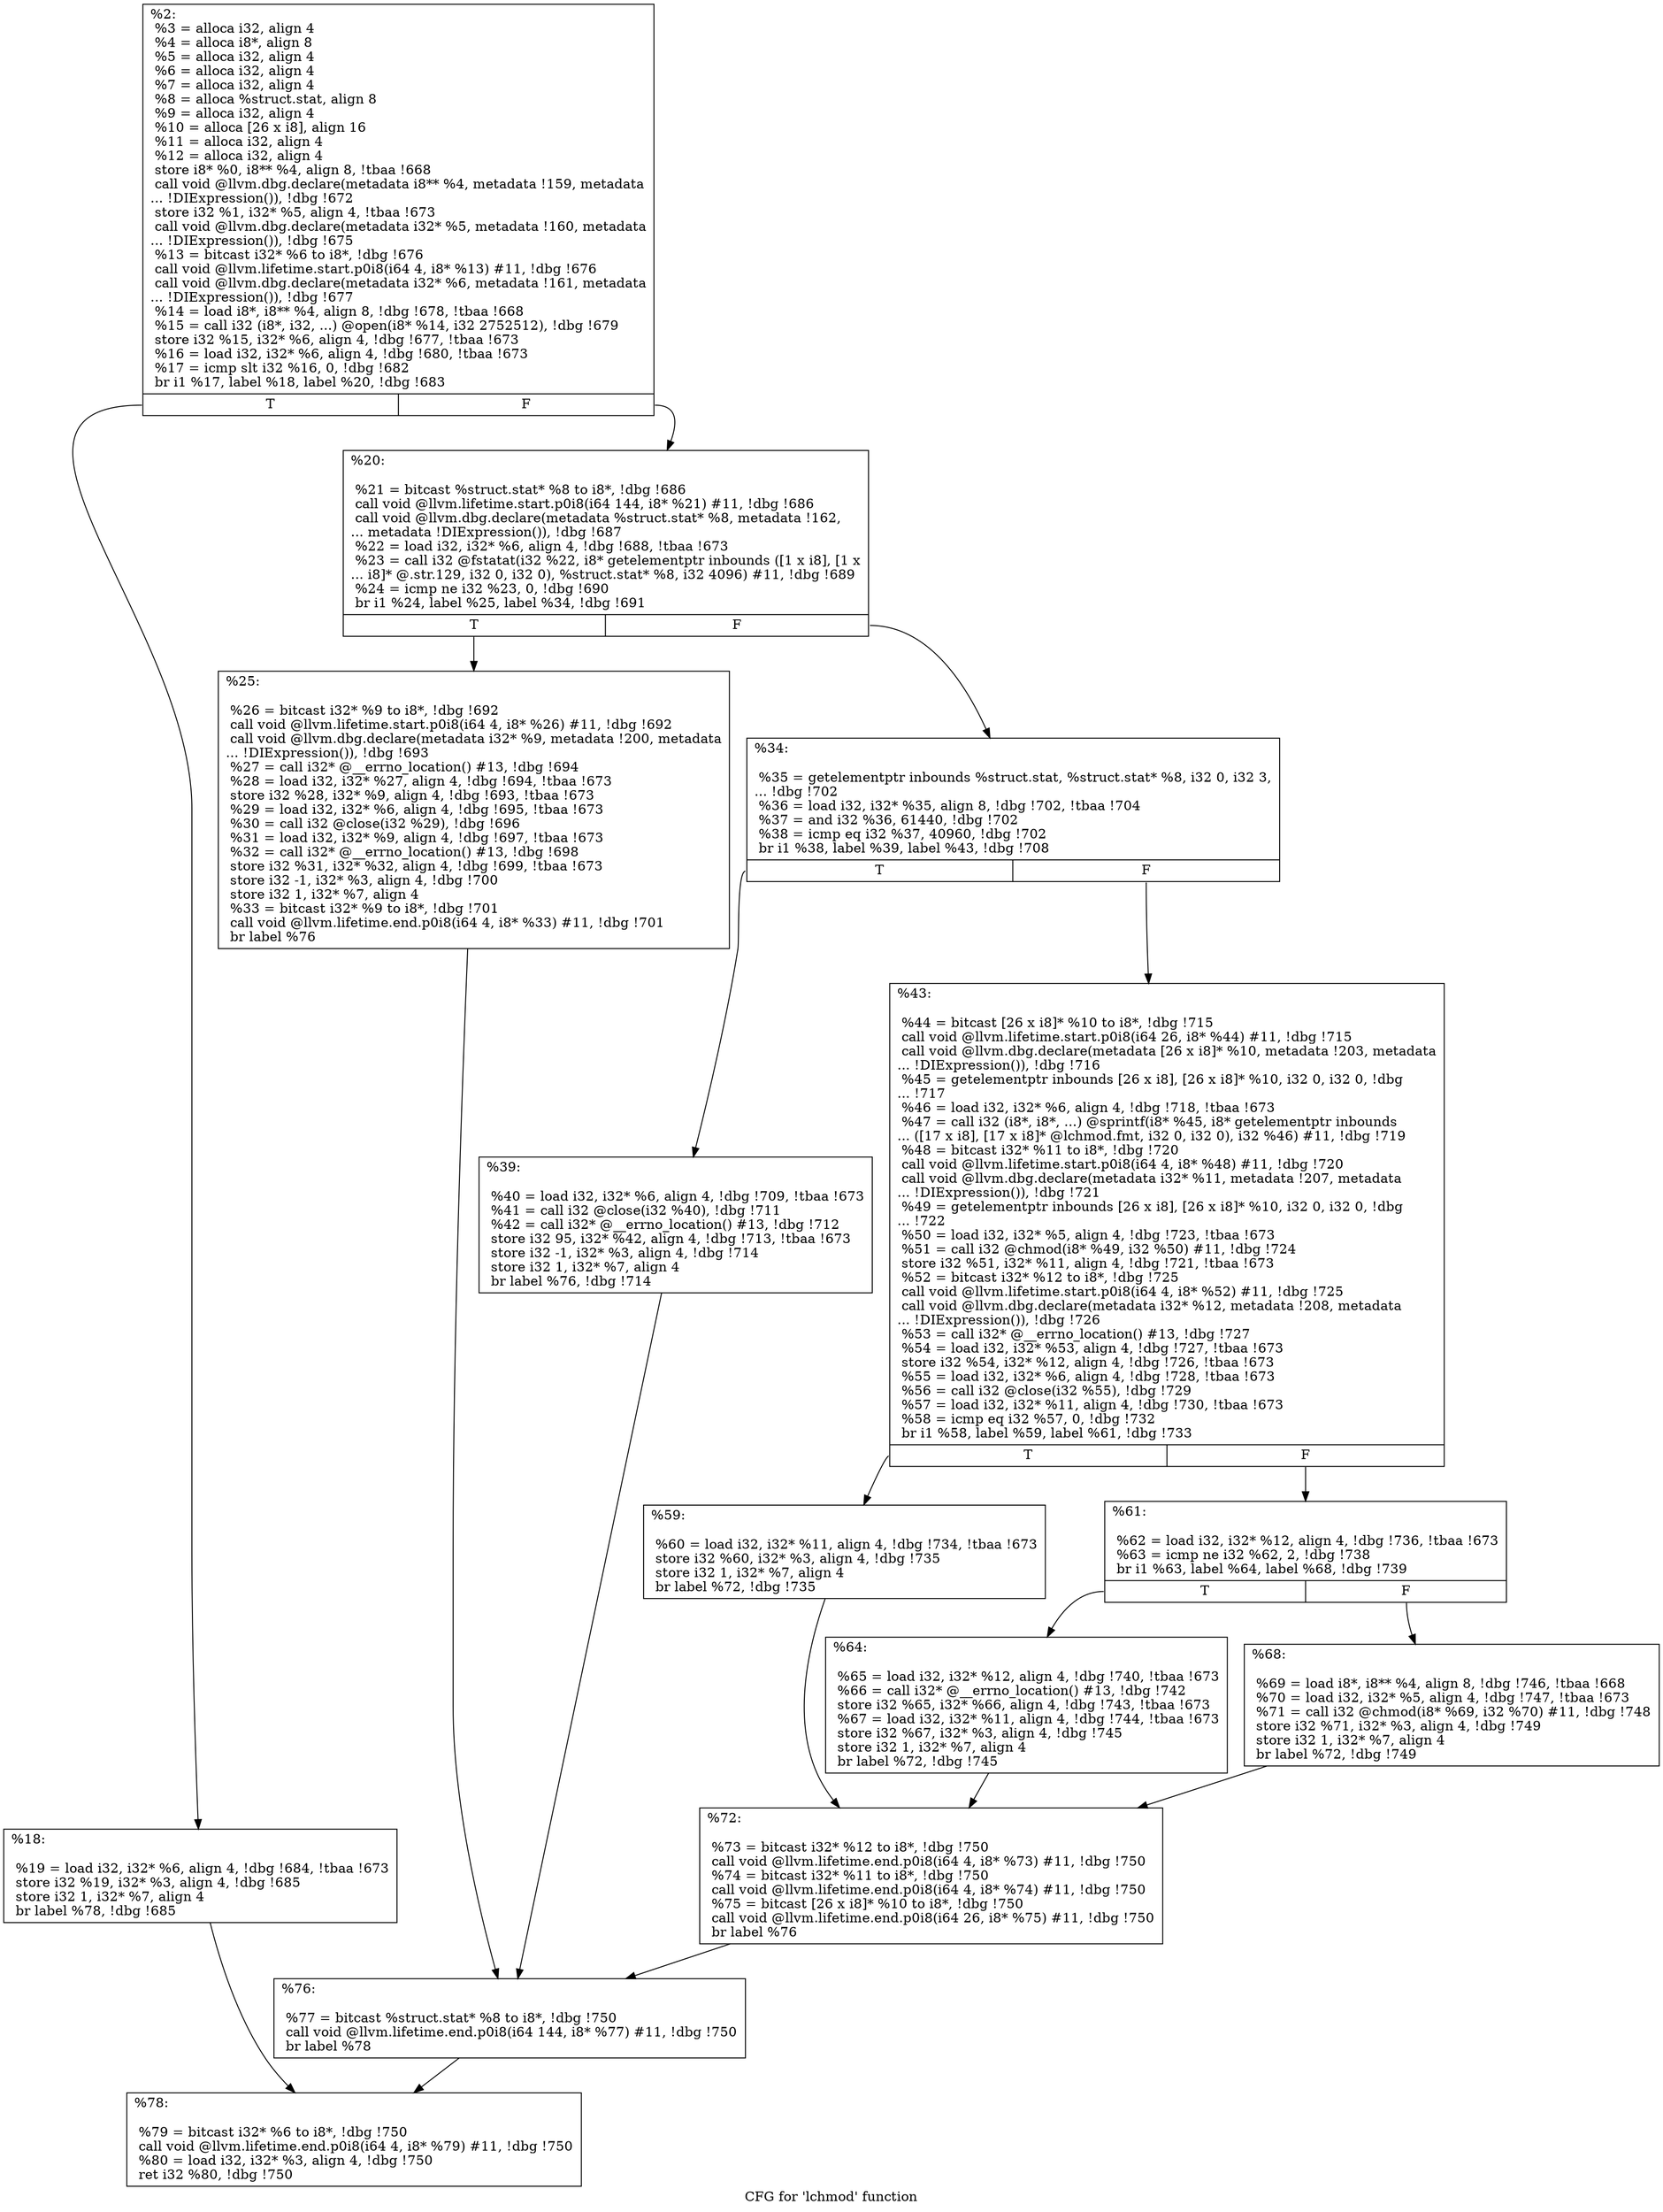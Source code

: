 digraph "CFG for 'lchmod' function" {
	label="CFG for 'lchmod' function";

	Node0x1dde9b0 [shape=record,label="{%2:\l  %3 = alloca i32, align 4\l  %4 = alloca i8*, align 8\l  %5 = alloca i32, align 4\l  %6 = alloca i32, align 4\l  %7 = alloca i32, align 4\l  %8 = alloca %struct.stat, align 8\l  %9 = alloca i32, align 4\l  %10 = alloca [26 x i8], align 16\l  %11 = alloca i32, align 4\l  %12 = alloca i32, align 4\l  store i8* %0, i8** %4, align 8, !tbaa !668\l  call void @llvm.dbg.declare(metadata i8** %4, metadata !159, metadata\l... !DIExpression()), !dbg !672\l  store i32 %1, i32* %5, align 4, !tbaa !673\l  call void @llvm.dbg.declare(metadata i32* %5, metadata !160, metadata\l... !DIExpression()), !dbg !675\l  %13 = bitcast i32* %6 to i8*, !dbg !676\l  call void @llvm.lifetime.start.p0i8(i64 4, i8* %13) #11, !dbg !676\l  call void @llvm.dbg.declare(metadata i32* %6, metadata !161, metadata\l... !DIExpression()), !dbg !677\l  %14 = load i8*, i8** %4, align 8, !dbg !678, !tbaa !668\l  %15 = call i32 (i8*, i32, ...) @open(i8* %14, i32 2752512), !dbg !679\l  store i32 %15, i32* %6, align 4, !dbg !677, !tbaa !673\l  %16 = load i32, i32* %6, align 4, !dbg !680, !tbaa !673\l  %17 = icmp slt i32 %16, 0, !dbg !682\l  br i1 %17, label %18, label %20, !dbg !683\l|{<s0>T|<s1>F}}"];
	Node0x1dde9b0:s0 -> Node0x1ddef40;
	Node0x1dde9b0:s1 -> Node0x1ddef90;
	Node0x1ddef40 [shape=record,label="{%18:\l\l  %19 = load i32, i32* %6, align 4, !dbg !684, !tbaa !673\l  store i32 %19, i32* %3, align 4, !dbg !685\l  store i32 1, i32* %7, align 4\l  br label %78, !dbg !685\l}"];
	Node0x1ddef40 -> Node0x1ddf300;
	Node0x1ddef90 [shape=record,label="{%20:\l\l  %21 = bitcast %struct.stat* %8 to i8*, !dbg !686\l  call void @llvm.lifetime.start.p0i8(i64 144, i8* %21) #11, !dbg !686\l  call void @llvm.dbg.declare(metadata %struct.stat* %8, metadata !162,\l... metadata !DIExpression()), !dbg !687\l  %22 = load i32, i32* %6, align 4, !dbg !688, !tbaa !673\l  %23 = call i32 @fstatat(i32 %22, i8* getelementptr inbounds ([1 x i8], [1 x\l... i8]* @.str.129, i32 0, i32 0), %struct.stat* %8, i32 4096) #11, !dbg !689\l  %24 = icmp ne i32 %23, 0, !dbg !690\l  br i1 %24, label %25, label %34, !dbg !691\l|{<s0>T|<s1>F}}"];
	Node0x1ddef90:s0 -> Node0x1ddefe0;
	Node0x1ddef90:s1 -> Node0x1ddf030;
	Node0x1ddefe0 [shape=record,label="{%25:\l\l  %26 = bitcast i32* %9 to i8*, !dbg !692\l  call void @llvm.lifetime.start.p0i8(i64 4, i8* %26) #11, !dbg !692\l  call void @llvm.dbg.declare(metadata i32* %9, metadata !200, metadata\l... !DIExpression()), !dbg !693\l  %27 = call i32* @__errno_location() #13, !dbg !694\l  %28 = load i32, i32* %27, align 4, !dbg !694, !tbaa !673\l  store i32 %28, i32* %9, align 4, !dbg !693, !tbaa !673\l  %29 = load i32, i32* %6, align 4, !dbg !695, !tbaa !673\l  %30 = call i32 @close(i32 %29), !dbg !696\l  %31 = load i32, i32* %9, align 4, !dbg !697, !tbaa !673\l  %32 = call i32* @__errno_location() #13, !dbg !698\l  store i32 %31, i32* %32, align 4, !dbg !699, !tbaa !673\l  store i32 -1, i32* %3, align 4, !dbg !700\l  store i32 1, i32* %7, align 4\l  %33 = bitcast i32* %9 to i8*, !dbg !701\l  call void @llvm.lifetime.end.p0i8(i64 4, i8* %33) #11, !dbg !701\l  br label %76\l}"];
	Node0x1ddefe0 -> Node0x1ddf2b0;
	Node0x1ddf030 [shape=record,label="{%34:\l\l  %35 = getelementptr inbounds %struct.stat, %struct.stat* %8, i32 0, i32 3,\l... !dbg !702\l  %36 = load i32, i32* %35, align 8, !dbg !702, !tbaa !704\l  %37 = and i32 %36, 61440, !dbg !702\l  %38 = icmp eq i32 %37, 40960, !dbg !702\l  br i1 %38, label %39, label %43, !dbg !708\l|{<s0>T|<s1>F}}"];
	Node0x1ddf030:s0 -> Node0x1ddf080;
	Node0x1ddf030:s1 -> Node0x1ddf0d0;
	Node0x1ddf080 [shape=record,label="{%39:\l\l  %40 = load i32, i32* %6, align 4, !dbg !709, !tbaa !673\l  %41 = call i32 @close(i32 %40), !dbg !711\l  %42 = call i32* @__errno_location() #13, !dbg !712\l  store i32 95, i32* %42, align 4, !dbg !713, !tbaa !673\l  store i32 -1, i32* %3, align 4, !dbg !714\l  store i32 1, i32* %7, align 4\l  br label %76, !dbg !714\l}"];
	Node0x1ddf080 -> Node0x1ddf2b0;
	Node0x1ddf0d0 [shape=record,label="{%43:\l\l  %44 = bitcast [26 x i8]* %10 to i8*, !dbg !715\l  call void @llvm.lifetime.start.p0i8(i64 26, i8* %44) #11, !dbg !715\l  call void @llvm.dbg.declare(metadata [26 x i8]* %10, metadata !203, metadata\l... !DIExpression()), !dbg !716\l  %45 = getelementptr inbounds [26 x i8], [26 x i8]* %10, i32 0, i32 0, !dbg\l... !717\l  %46 = load i32, i32* %6, align 4, !dbg !718, !tbaa !673\l  %47 = call i32 (i8*, i8*, ...) @sprintf(i8* %45, i8* getelementptr inbounds\l... ([17 x i8], [17 x i8]* @lchmod.fmt, i32 0, i32 0), i32 %46) #11, !dbg !719\l  %48 = bitcast i32* %11 to i8*, !dbg !720\l  call void @llvm.lifetime.start.p0i8(i64 4, i8* %48) #11, !dbg !720\l  call void @llvm.dbg.declare(metadata i32* %11, metadata !207, metadata\l... !DIExpression()), !dbg !721\l  %49 = getelementptr inbounds [26 x i8], [26 x i8]* %10, i32 0, i32 0, !dbg\l... !722\l  %50 = load i32, i32* %5, align 4, !dbg !723, !tbaa !673\l  %51 = call i32 @chmod(i8* %49, i32 %50) #11, !dbg !724\l  store i32 %51, i32* %11, align 4, !dbg !721, !tbaa !673\l  %52 = bitcast i32* %12 to i8*, !dbg !725\l  call void @llvm.lifetime.start.p0i8(i64 4, i8* %52) #11, !dbg !725\l  call void @llvm.dbg.declare(metadata i32* %12, metadata !208, metadata\l... !DIExpression()), !dbg !726\l  %53 = call i32* @__errno_location() #13, !dbg !727\l  %54 = load i32, i32* %53, align 4, !dbg !727, !tbaa !673\l  store i32 %54, i32* %12, align 4, !dbg !726, !tbaa !673\l  %55 = load i32, i32* %6, align 4, !dbg !728, !tbaa !673\l  %56 = call i32 @close(i32 %55), !dbg !729\l  %57 = load i32, i32* %11, align 4, !dbg !730, !tbaa !673\l  %58 = icmp eq i32 %57, 0, !dbg !732\l  br i1 %58, label %59, label %61, !dbg !733\l|{<s0>T|<s1>F}}"];
	Node0x1ddf0d0:s0 -> Node0x1ddf120;
	Node0x1ddf0d0:s1 -> Node0x1ddf170;
	Node0x1ddf120 [shape=record,label="{%59:\l\l  %60 = load i32, i32* %11, align 4, !dbg !734, !tbaa !673\l  store i32 %60, i32* %3, align 4, !dbg !735\l  store i32 1, i32* %7, align 4\l  br label %72, !dbg !735\l}"];
	Node0x1ddf120 -> Node0x1ddf260;
	Node0x1ddf170 [shape=record,label="{%61:\l\l  %62 = load i32, i32* %12, align 4, !dbg !736, !tbaa !673\l  %63 = icmp ne i32 %62, 2, !dbg !738\l  br i1 %63, label %64, label %68, !dbg !739\l|{<s0>T|<s1>F}}"];
	Node0x1ddf170:s0 -> Node0x1ddf1c0;
	Node0x1ddf170:s1 -> Node0x1ddf210;
	Node0x1ddf1c0 [shape=record,label="{%64:\l\l  %65 = load i32, i32* %12, align 4, !dbg !740, !tbaa !673\l  %66 = call i32* @__errno_location() #13, !dbg !742\l  store i32 %65, i32* %66, align 4, !dbg !743, !tbaa !673\l  %67 = load i32, i32* %11, align 4, !dbg !744, !tbaa !673\l  store i32 %67, i32* %3, align 4, !dbg !745\l  store i32 1, i32* %7, align 4\l  br label %72, !dbg !745\l}"];
	Node0x1ddf1c0 -> Node0x1ddf260;
	Node0x1ddf210 [shape=record,label="{%68:\l\l  %69 = load i8*, i8** %4, align 8, !dbg !746, !tbaa !668\l  %70 = load i32, i32* %5, align 4, !dbg !747, !tbaa !673\l  %71 = call i32 @chmod(i8* %69, i32 %70) #11, !dbg !748\l  store i32 %71, i32* %3, align 4, !dbg !749\l  store i32 1, i32* %7, align 4\l  br label %72, !dbg !749\l}"];
	Node0x1ddf210 -> Node0x1ddf260;
	Node0x1ddf260 [shape=record,label="{%72:\l\l  %73 = bitcast i32* %12 to i8*, !dbg !750\l  call void @llvm.lifetime.end.p0i8(i64 4, i8* %73) #11, !dbg !750\l  %74 = bitcast i32* %11 to i8*, !dbg !750\l  call void @llvm.lifetime.end.p0i8(i64 4, i8* %74) #11, !dbg !750\l  %75 = bitcast [26 x i8]* %10 to i8*, !dbg !750\l  call void @llvm.lifetime.end.p0i8(i64 26, i8* %75) #11, !dbg !750\l  br label %76\l}"];
	Node0x1ddf260 -> Node0x1ddf2b0;
	Node0x1ddf2b0 [shape=record,label="{%76:\l\l  %77 = bitcast %struct.stat* %8 to i8*, !dbg !750\l  call void @llvm.lifetime.end.p0i8(i64 144, i8* %77) #11, !dbg !750\l  br label %78\l}"];
	Node0x1ddf2b0 -> Node0x1ddf300;
	Node0x1ddf300 [shape=record,label="{%78:\l\l  %79 = bitcast i32* %6 to i8*, !dbg !750\l  call void @llvm.lifetime.end.p0i8(i64 4, i8* %79) #11, !dbg !750\l  %80 = load i32, i32* %3, align 4, !dbg !750\l  ret i32 %80, !dbg !750\l}"];
}
